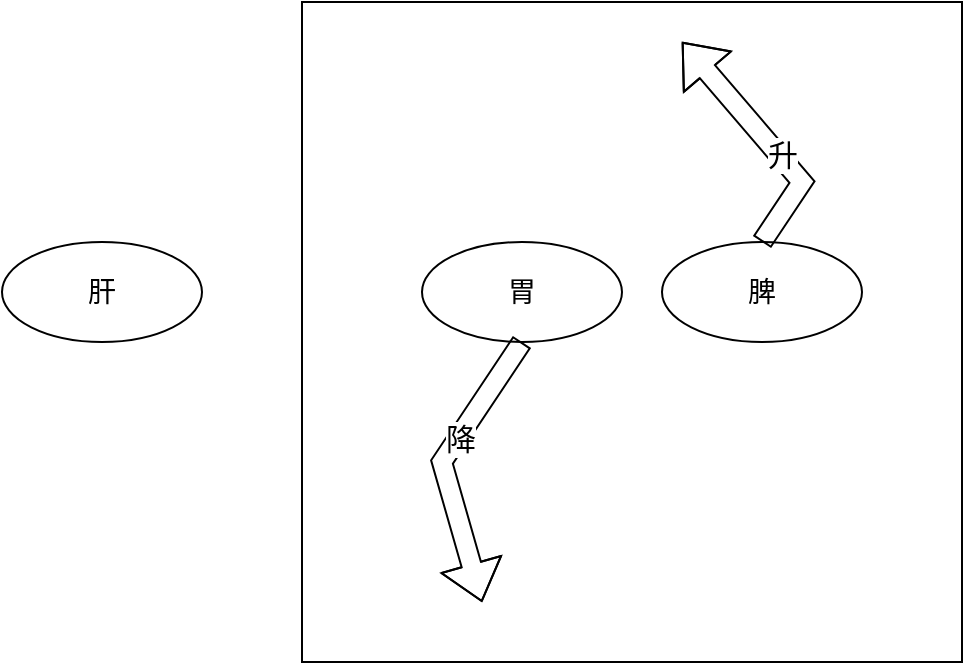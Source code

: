 <mxfile version="22.1.16" type="github">
  <diagram name="第 1 页" id="e5nT0eJJbsJMDa9VYoj3">
    <mxGraphModel dx="1050" dy="557" grid="1" gridSize="10" guides="1" tooltips="1" connect="1" arrows="1" fold="1" page="1" pageScale="1" pageWidth="827" pageHeight="1169" math="0" shadow="0">
      <root>
        <mxCell id="0" />
        <mxCell id="1" parent="0" />
        <mxCell id="2lriUHaFM1LSnirkUohK-13" value="" style="rounded=0;whiteSpace=wrap;html=1;" vertex="1" parent="1">
          <mxGeometry x="280" y="100" width="330" height="330" as="geometry" />
        </mxCell>
        <mxCell id="2lriUHaFM1LSnirkUohK-1" value="脾" style="ellipse;whiteSpace=wrap;html=1;fontSize=14;" vertex="1" parent="1">
          <mxGeometry x="460" y="220" width="100" height="50" as="geometry" />
        </mxCell>
        <mxCell id="2lriUHaFM1LSnirkUohK-2" value="胃" style="ellipse;whiteSpace=wrap;html=1;fontSize=14;" vertex="1" parent="1">
          <mxGeometry x="340" y="220" width="100" height="50" as="geometry" />
        </mxCell>
        <mxCell id="2lriUHaFM1LSnirkUohK-8" value="" style="shape=flexArrow;endArrow=classic;html=1;rounded=0;exitX=0.5;exitY=0;exitDx=0;exitDy=0;" edge="1" parent="1" source="2lriUHaFM1LSnirkUohK-1">
          <mxGeometry width="50" height="50" relative="1" as="geometry">
            <mxPoint x="509.5" y="210" as="sourcePoint" />
            <mxPoint x="470" y="120" as="targetPoint" />
            <Array as="points">
              <mxPoint x="530" y="190" />
            </Array>
          </mxGeometry>
        </mxCell>
        <mxCell id="2lriUHaFM1LSnirkUohK-10" value="升" style="edgeLabel;html=1;align=center;verticalAlign=middle;resizable=0;points=[];fontSize=15;" vertex="1" connectable="0" parent="2lriUHaFM1LSnirkUohK-8">
          <mxGeometry x="-0.169" y="-1" relative="1" as="geometry">
            <mxPoint as="offset" />
          </mxGeometry>
        </mxCell>
        <mxCell id="2lriUHaFM1LSnirkUohK-9" value="" style="shape=flexArrow;endArrow=classic;html=1;rounded=0;exitX=0.5;exitY=1;exitDx=0;exitDy=0;" edge="1" parent="1" source="2lriUHaFM1LSnirkUohK-2">
          <mxGeometry width="50" height="50" relative="1" as="geometry">
            <mxPoint x="360" y="280" as="sourcePoint" />
            <mxPoint x="370" y="400" as="targetPoint" />
            <Array as="points">
              <mxPoint x="350" y="330" />
            </Array>
          </mxGeometry>
        </mxCell>
        <mxCell id="2lriUHaFM1LSnirkUohK-11" value="降" style="edgeLabel;html=1;align=center;verticalAlign=middle;resizable=0;points=[];fontSize=15;" vertex="1" connectable="0" parent="2lriUHaFM1LSnirkUohK-9">
          <mxGeometry x="-0.21" y="1" relative="1" as="geometry">
            <mxPoint as="offset" />
          </mxGeometry>
        </mxCell>
        <mxCell id="2lriUHaFM1LSnirkUohK-12" value="肝" style="ellipse;whiteSpace=wrap;html=1;fontSize=14;" vertex="1" parent="1">
          <mxGeometry x="130" y="220" width="100" height="50" as="geometry" />
        </mxCell>
      </root>
    </mxGraphModel>
  </diagram>
</mxfile>

